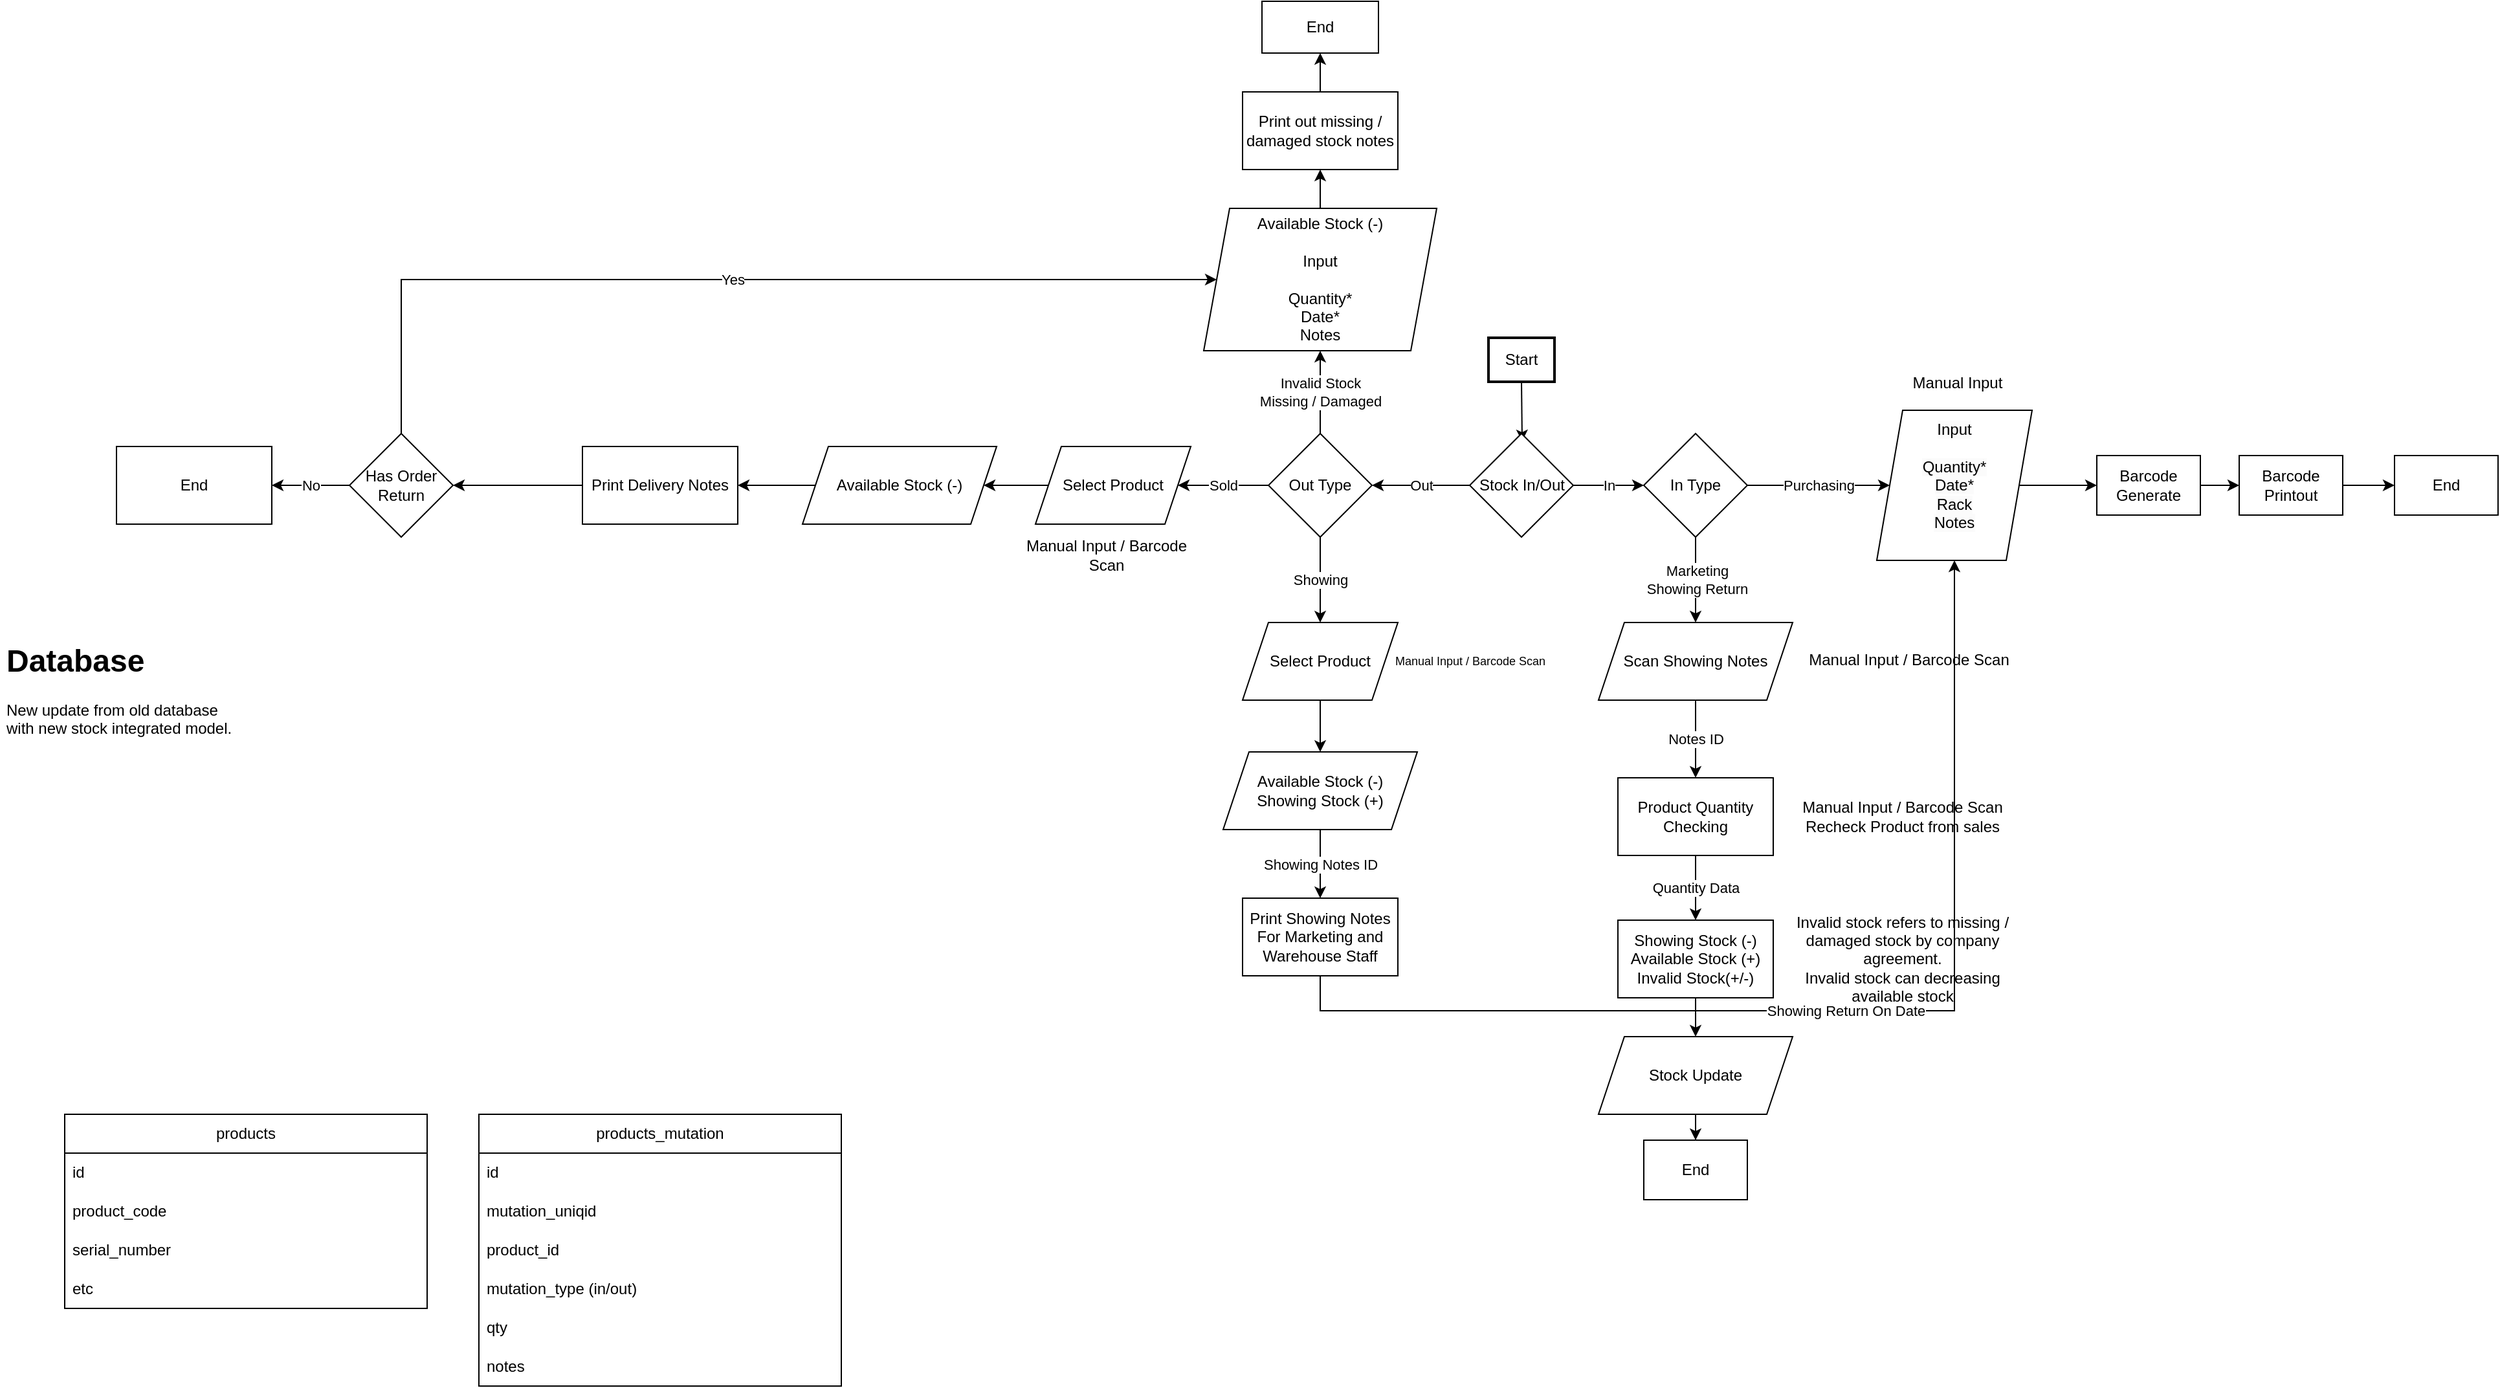 <mxfile version="23.1.6" type="github">
  <diagram name="Page-1" id="Dgui2ewjFFd2ueu6BchI">
    <mxGraphModel dx="1625" dy="1499" grid="1" gridSize="10" guides="1" tooltips="1" connect="1" arrows="1" fold="1" page="1" pageScale="1" pageWidth="850" pageHeight="1100" background="#FFFFFF" math="0" shadow="0">
      <root>
        <mxCell id="0" />
        <mxCell id="1" parent="0" />
        <mxCell id="I8S5nlit5bZTagVKDZSx-11" value="Start" style="whiteSpace=wrap;strokeWidth=2;" vertex="1" parent="1">
          <mxGeometry x="320" y="-70" width="51" height="34" as="geometry" />
        </mxCell>
        <mxCell id="I8S5nlit5bZTagVKDZSx-12" value="" style="endArrow=classic;html=1;rounded=0;exitX=0.5;exitY=1;exitDx=0;exitDy=0;" edge="1" parent="1" source="I8S5nlit5bZTagVKDZSx-11">
          <mxGeometry width="50" height="50" relative="1" as="geometry">
            <mxPoint x="320" y="80" as="sourcePoint" />
            <mxPoint x="346" y="10" as="targetPoint" />
          </mxGeometry>
        </mxCell>
        <mxCell id="I8S5nlit5bZTagVKDZSx-45" value="Out" style="edgeStyle=orthogonalEdgeStyle;rounded=0;orthogonalLoop=1;jettySize=auto;html=1;" edge="1" parent="1" source="I8S5nlit5bZTagVKDZSx-14" target="I8S5nlit5bZTagVKDZSx-44">
          <mxGeometry relative="1" as="geometry" />
        </mxCell>
        <mxCell id="I8S5nlit5bZTagVKDZSx-14" value="Stock In/Out" style="rhombus;whiteSpace=wrap;html=1;" vertex="1" parent="1">
          <mxGeometry x="305.5" y="4" width="80" height="80" as="geometry" />
        </mxCell>
        <mxCell id="I8S5nlit5bZTagVKDZSx-15" value="In" style="endArrow=classic;html=1;rounded=0;exitX=1;exitY=0.5;exitDx=0;exitDy=0;" edge="1" parent="1" source="I8S5nlit5bZTagVKDZSx-14">
          <mxGeometry width="50" height="50" relative="1" as="geometry">
            <mxPoint x="480" y="70" as="sourcePoint" />
            <mxPoint x="440" y="44" as="targetPoint" />
          </mxGeometry>
        </mxCell>
        <mxCell id="I8S5nlit5bZTagVKDZSx-21" value="Marketing &lt;br&gt;Showing Return" style="edgeStyle=orthogonalEdgeStyle;rounded=0;orthogonalLoop=1;jettySize=auto;html=1;" edge="1" parent="1" source="I8S5nlit5bZTagVKDZSx-17">
          <mxGeometry relative="1" as="geometry">
            <mxPoint x="480" y="150" as="targetPoint" />
          </mxGeometry>
        </mxCell>
        <mxCell id="I8S5nlit5bZTagVKDZSx-23" value="Purchasing" style="edgeStyle=orthogonalEdgeStyle;rounded=0;orthogonalLoop=1;jettySize=auto;html=1;entryX=0;entryY=0.5;entryDx=0;entryDy=0;" edge="1" parent="1" source="I8S5nlit5bZTagVKDZSx-17" target="I8S5nlit5bZTagVKDZSx-52">
          <mxGeometry relative="1" as="geometry">
            <mxPoint x="630" y="44" as="targetPoint" />
          </mxGeometry>
        </mxCell>
        <mxCell id="I8S5nlit5bZTagVKDZSx-17" value="In Type" style="rhombus;whiteSpace=wrap;html=1;" vertex="1" parent="1">
          <mxGeometry x="440" y="4" width="80" height="80" as="geometry" />
        </mxCell>
        <mxCell id="I8S5nlit5bZTagVKDZSx-31" value="End" style="rounded=0;whiteSpace=wrap;html=1;" vertex="1" parent="1">
          <mxGeometry x="1020" y="21" width="80" height="46" as="geometry" />
        </mxCell>
        <mxCell id="I8S5nlit5bZTagVKDZSx-34" value="Notes ID" style="edgeStyle=orthogonalEdgeStyle;rounded=0;orthogonalLoop=1;jettySize=auto;html=1;" edge="1" parent="1" source="I8S5nlit5bZTagVKDZSx-32" target="I8S5nlit5bZTagVKDZSx-33">
          <mxGeometry relative="1" as="geometry" />
        </mxCell>
        <mxCell id="I8S5nlit5bZTagVKDZSx-32" value="Scan Showing Notes" style="shape=parallelogram;perimeter=parallelogramPerimeter;whiteSpace=wrap;html=1;fixedSize=1;" vertex="1" parent="1">
          <mxGeometry x="405" y="150" width="150" height="60" as="geometry" />
        </mxCell>
        <mxCell id="I8S5nlit5bZTagVKDZSx-37" value="Quantity Data" style="edgeStyle=orthogonalEdgeStyle;rounded=0;orthogonalLoop=1;jettySize=auto;html=1;" edge="1" parent="1" source="I8S5nlit5bZTagVKDZSx-33" target="I8S5nlit5bZTagVKDZSx-36">
          <mxGeometry relative="1" as="geometry" />
        </mxCell>
        <mxCell id="I8S5nlit5bZTagVKDZSx-33" value="Product Quantity Checking" style="whiteSpace=wrap;html=1;" vertex="1" parent="1">
          <mxGeometry x="420" y="270" width="120" height="60" as="geometry" />
        </mxCell>
        <mxCell id="I8S5nlit5bZTagVKDZSx-41" value="" style="edgeStyle=orthogonalEdgeStyle;rounded=0;orthogonalLoop=1;jettySize=auto;html=1;" edge="1" parent="1" source="I8S5nlit5bZTagVKDZSx-36" target="I8S5nlit5bZTagVKDZSx-40">
          <mxGeometry relative="1" as="geometry" />
        </mxCell>
        <mxCell id="I8S5nlit5bZTagVKDZSx-36" value="Showing Stock (-)&lt;br&gt;Available Stock (+)&lt;br&gt;Invalid Stock(+/-)" style="whiteSpace=wrap;html=1;" vertex="1" parent="1">
          <mxGeometry x="420" y="380" width="120" height="60" as="geometry" />
        </mxCell>
        <mxCell id="I8S5nlit5bZTagVKDZSx-43" value="" style="edgeStyle=orthogonalEdgeStyle;rounded=0;orthogonalLoop=1;jettySize=auto;html=1;" edge="1" parent="1" source="I8S5nlit5bZTagVKDZSx-40" target="I8S5nlit5bZTagVKDZSx-42">
          <mxGeometry relative="1" as="geometry" />
        </mxCell>
        <mxCell id="I8S5nlit5bZTagVKDZSx-40" value="Stock Update" style="shape=parallelogram;perimeter=parallelogramPerimeter;whiteSpace=wrap;html=1;fixedSize=1;" vertex="1" parent="1">
          <mxGeometry x="405" y="470" width="150" height="60" as="geometry" />
        </mxCell>
        <mxCell id="I8S5nlit5bZTagVKDZSx-42" value="End" style="rounded=0;whiteSpace=wrap;html=1;" vertex="1" parent="1">
          <mxGeometry x="440" y="550" width="80" height="46" as="geometry" />
        </mxCell>
        <mxCell id="I8S5nlit5bZTagVKDZSx-47" value="Showing" style="edgeStyle=orthogonalEdgeStyle;rounded=0;orthogonalLoop=1;jettySize=auto;html=1;" edge="1" parent="1" source="I8S5nlit5bZTagVKDZSx-44" target="I8S5nlit5bZTagVKDZSx-64">
          <mxGeometry relative="1" as="geometry">
            <mxPoint x="190" y="160" as="targetPoint" />
          </mxGeometry>
        </mxCell>
        <mxCell id="I8S5nlit5bZTagVKDZSx-49" value="Sold" style="edgeStyle=orthogonalEdgeStyle;rounded=0;orthogonalLoop=1;jettySize=auto;html=1;" edge="1" parent="1" source="I8S5nlit5bZTagVKDZSx-44" target="I8S5nlit5bZTagVKDZSx-72">
          <mxGeometry relative="1" as="geometry">
            <mxPoint x="70" y="44" as="targetPoint" />
          </mxGeometry>
        </mxCell>
        <mxCell id="I8S5nlit5bZTagVKDZSx-51" value="Invalid Stock&lt;br&gt;Missing / Damaged" style="edgeStyle=orthogonalEdgeStyle;rounded=0;orthogonalLoop=1;jettySize=auto;html=1;entryX=0.5;entryY=1;entryDx=0;entryDy=0;" edge="1" parent="1" source="I8S5nlit5bZTagVKDZSx-44" target="I8S5nlit5bZTagVKDZSx-56">
          <mxGeometry relative="1" as="geometry">
            <mxPoint x="190" y="-86" as="targetPoint" />
          </mxGeometry>
        </mxCell>
        <mxCell id="I8S5nlit5bZTagVKDZSx-44" value="Out Type" style="rhombus;whiteSpace=wrap;html=1;" vertex="1" parent="1">
          <mxGeometry x="150" y="4" width="80" height="80" as="geometry" />
        </mxCell>
        <mxCell id="I8S5nlit5bZTagVKDZSx-52" value="&#xa;&lt;span style=&quot;color: rgb(0, 0, 0); font-family: Helvetica; font-size: 12px; font-style: normal; font-variant-ligatures: normal; font-variant-caps: normal; font-weight: 400; letter-spacing: normal; orphans: 2; text-align: center; text-indent: 0px; text-transform: none; widows: 2; word-spacing: 0px; -webkit-text-stroke-width: 0px; background-color: rgb(251, 251, 251); text-decoration-thickness: initial; text-decoration-style: initial; text-decoration-color: initial; float: none; display: inline !important;&quot;&gt;Input&lt;/span&gt;&lt;br style=&quot;border-color: var(--border-color); color: rgb(0, 0, 0); font-family: Helvetica; font-size: 12px; font-style: normal; font-variant-ligatures: normal; font-variant-caps: normal; font-weight: 400; letter-spacing: normal; orphans: 2; text-align: center; text-indent: 0px; text-transform: none; widows: 2; word-spacing: 0px; -webkit-text-stroke-width: 0px; background-color: rgb(251, 251, 251); text-decoration-thickness: initial; text-decoration-style: initial; text-decoration-color: initial;&quot;&gt;&lt;br style=&quot;border-color: var(--border-color); color: rgb(0, 0, 0); font-family: Helvetica; font-size: 12px; font-style: normal; font-variant-ligatures: normal; font-variant-caps: normal; font-weight: 400; letter-spacing: normal; orphans: 2; text-align: center; text-indent: 0px; text-transform: none; widows: 2; word-spacing: 0px; -webkit-text-stroke-width: 0px; background-color: rgb(251, 251, 251); text-decoration-thickness: initial; text-decoration-style: initial; text-decoration-color: initial;&quot;&gt;&lt;span style=&quot;color: rgb(0, 0, 0); font-family: Helvetica; font-size: 12px; font-style: normal; font-variant-ligatures: normal; font-variant-caps: normal; font-weight: 400; letter-spacing: normal; orphans: 2; text-align: center; text-indent: 0px; text-transform: none; widows: 2; word-spacing: 0px; -webkit-text-stroke-width: 0px; background-color: rgb(251, 251, 251); text-decoration-thickness: initial; text-decoration-style: initial; text-decoration-color: initial; float: none; display: inline !important;&quot;&gt;Quantity*&lt;/span&gt;&lt;br style=&quot;border-color: var(--border-color); color: rgb(0, 0, 0); font-family: Helvetica; font-size: 12px; font-style: normal; font-variant-ligatures: normal; font-variant-caps: normal; font-weight: 400; letter-spacing: normal; orphans: 2; text-align: center; text-indent: 0px; text-transform: none; widows: 2; word-spacing: 0px; -webkit-text-stroke-width: 0px; background-color: rgb(251, 251, 251); text-decoration-thickness: initial; text-decoration-style: initial; text-decoration-color: initial;&quot;&gt;&lt;span style=&quot;color: rgb(0, 0, 0); font-family: Helvetica; font-size: 12px; font-style: normal; font-variant-ligatures: normal; font-variant-caps: normal; font-weight: 400; letter-spacing: normal; orphans: 2; text-align: center; text-indent: 0px; text-transform: none; widows: 2; word-spacing: 0px; -webkit-text-stroke-width: 0px; background-color: rgb(251, 251, 251); text-decoration-thickness: initial; text-decoration-style: initial; text-decoration-color: initial; float: none; display: inline !important;&quot;&gt;Date*&lt;/span&gt;&lt;br style=&quot;border-color: var(--border-color); color: rgb(0, 0, 0); font-family: Helvetica; font-size: 12px; font-style: normal; font-variant-ligatures: normal; font-variant-caps: normal; font-weight: 400; letter-spacing: normal; orphans: 2; text-align: center; text-indent: 0px; text-transform: none; widows: 2; word-spacing: 0px; -webkit-text-stroke-width: 0px; background-color: rgb(251, 251, 251); text-decoration-thickness: initial; text-decoration-style: initial; text-decoration-color: initial;&quot;&gt;&lt;span style=&quot;color: rgb(0, 0, 0); font-family: Helvetica; font-size: 12px; font-style: normal; font-variant-ligatures: normal; font-variant-caps: normal; font-weight: 400; letter-spacing: normal; orphans: 2; text-align: center; text-indent: 0px; text-transform: none; widows: 2; word-spacing: 0px; -webkit-text-stroke-width: 0px; background-color: rgb(251, 251, 251); text-decoration-thickness: initial; text-decoration-style: initial; text-decoration-color: initial; float: none; display: inline !important;&quot;&gt;Rack&lt;/span&gt;&lt;br style=&quot;border-color: var(--border-color); color: rgb(0, 0, 0); font-family: Helvetica; font-size: 12px; font-style: normal; font-variant-ligatures: normal; font-variant-caps: normal; font-weight: 400; letter-spacing: normal; orphans: 2; text-align: center; text-indent: 0px; text-transform: none; widows: 2; word-spacing: 0px; -webkit-text-stroke-width: 0px; background-color: rgb(251, 251, 251); text-decoration-thickness: initial; text-decoration-style: initial; text-decoration-color: initial;&quot;&gt;&lt;span style=&quot;color: rgb(0, 0, 0); font-family: Helvetica; font-size: 12px; font-style: normal; font-variant-ligatures: normal; font-variant-caps: normal; font-weight: 400; letter-spacing: normal; orphans: 2; text-align: center; text-indent: 0px; text-transform: none; widows: 2; word-spacing: 0px; -webkit-text-stroke-width: 0px; background-color: rgb(251, 251, 251); text-decoration-thickness: initial; text-decoration-style: initial; text-decoration-color: initial; float: none; display: inline !important;&quot;&gt;Notes&lt;/span&gt;&#xa;&#xa;" style="shape=parallelogram;perimeter=parallelogramPerimeter;whiteSpace=wrap;html=1;fixedSize=1;" vertex="1" parent="1">
          <mxGeometry x="620" y="-14" width="120" height="116" as="geometry" />
        </mxCell>
        <mxCell id="I8S5nlit5bZTagVKDZSx-53" value="Manual Input" style="text;html=1;align=center;verticalAlign=middle;whiteSpace=wrap;rounded=0;" vertex="1" parent="1">
          <mxGeometry x="625" y="-50" width="115" height="30" as="geometry" />
        </mxCell>
        <mxCell id="I8S5nlit5bZTagVKDZSx-54" value="Invalid stock refers to missing / damaged stock by company agreement.&lt;br&gt;Invalid stock can decreasing available stock" style="text;html=1;align=center;verticalAlign=middle;whiteSpace=wrap;rounded=0;" vertex="1" parent="1">
          <mxGeometry x="555" y="356.5" width="170" height="107" as="geometry" />
        </mxCell>
        <mxCell id="I8S5nlit5bZTagVKDZSx-55" value="Manual Input / Barcode Scan" style="text;html=1;align=center;verticalAlign=middle;whiteSpace=wrap;rounded=0;" vertex="1" parent="1">
          <mxGeometry x="560" y="164" width="170" height="30" as="geometry" />
        </mxCell>
        <mxCell id="I8S5nlit5bZTagVKDZSx-59" value="" style="edgeStyle=orthogonalEdgeStyle;rounded=0;orthogonalLoop=1;jettySize=auto;html=1;" edge="1" parent="1" source="I8S5nlit5bZTagVKDZSx-56" target="I8S5nlit5bZTagVKDZSx-58">
          <mxGeometry relative="1" as="geometry" />
        </mxCell>
        <mxCell id="I8S5nlit5bZTagVKDZSx-56" value="Available Stock (-)&lt;br&gt;&lt;br&gt;Input&lt;br&gt;&lt;br&gt;Quantity*&lt;br&gt;Date*&lt;br&gt;Notes" style="shape=parallelogram;perimeter=parallelogramPerimeter;whiteSpace=wrap;html=1;fixedSize=1;" vertex="1" parent="1">
          <mxGeometry x="100" y="-170" width="180" height="110" as="geometry" />
        </mxCell>
        <mxCell id="I8S5nlit5bZTagVKDZSx-61" value="" style="edgeStyle=orthogonalEdgeStyle;rounded=0;orthogonalLoop=1;jettySize=auto;html=1;" edge="1" parent="1" source="I8S5nlit5bZTagVKDZSx-58" target="I8S5nlit5bZTagVKDZSx-60">
          <mxGeometry relative="1" as="geometry" />
        </mxCell>
        <mxCell id="I8S5nlit5bZTagVKDZSx-58" value="Print out missing / damaged stock notes" style="whiteSpace=wrap;html=1;" vertex="1" parent="1">
          <mxGeometry x="130" y="-260" width="120" height="60" as="geometry" />
        </mxCell>
        <mxCell id="I8S5nlit5bZTagVKDZSx-60" value="End" style="whiteSpace=wrap;html=1;" vertex="1" parent="1">
          <mxGeometry x="145" y="-330" width="90" height="40" as="geometry" />
        </mxCell>
        <mxCell id="I8S5nlit5bZTagVKDZSx-63" value="Manual Input / Barcode Scan&lt;br&gt;Recheck Product from sales" style="text;html=1;align=center;verticalAlign=middle;whiteSpace=wrap;rounded=0;" vertex="1" parent="1">
          <mxGeometry x="555" y="285" width="170" height="30" as="geometry" />
        </mxCell>
        <mxCell id="I8S5nlit5bZTagVKDZSx-67" value="" style="edgeStyle=orthogonalEdgeStyle;rounded=0;orthogonalLoop=1;jettySize=auto;html=1;" edge="1" parent="1" source="I8S5nlit5bZTagVKDZSx-64" target="I8S5nlit5bZTagVKDZSx-66">
          <mxGeometry relative="1" as="geometry" />
        </mxCell>
        <mxCell id="I8S5nlit5bZTagVKDZSx-64" value="Select Product" style="shape=parallelogram;perimeter=parallelogramPerimeter;whiteSpace=wrap;html=1;fixedSize=1;" vertex="1" parent="1">
          <mxGeometry x="130" y="150" width="120" height="60" as="geometry" />
        </mxCell>
        <mxCell id="I8S5nlit5bZTagVKDZSx-65" value="Manual Input / Barcode Scan" style="text;html=1;align=center;verticalAlign=middle;whiteSpace=wrap;rounded=0;fontSize=9;" vertex="1" parent="1">
          <mxGeometry x="241" y="172.5" width="130" height="15" as="geometry" />
        </mxCell>
        <mxCell id="I8S5nlit5bZTagVKDZSx-70" value="Showing Notes ID" style="edgeStyle=orthogonalEdgeStyle;rounded=0;orthogonalLoop=1;jettySize=auto;html=1;" edge="1" parent="1" source="I8S5nlit5bZTagVKDZSx-66" target="I8S5nlit5bZTagVKDZSx-69">
          <mxGeometry relative="1" as="geometry" />
        </mxCell>
        <mxCell id="I8S5nlit5bZTagVKDZSx-66" value="Available Stock (-)&lt;br&gt;Showing Stock (+)" style="shape=parallelogram;perimeter=parallelogramPerimeter;whiteSpace=wrap;html=1;fixedSize=1;" vertex="1" parent="1">
          <mxGeometry x="115" y="250" width="150" height="60" as="geometry" />
        </mxCell>
        <mxCell id="I8S5nlit5bZTagVKDZSx-69" value="Print Showing Notes&lt;br&gt;For Marketing and Warehouse Staff" style="whiteSpace=wrap;html=1;" vertex="1" parent="1">
          <mxGeometry x="130" y="363" width="120" height="60" as="geometry" />
        </mxCell>
        <mxCell id="I8S5nlit5bZTagVKDZSx-71" value="Showing Return On Date" style="endArrow=classic;html=1;rounded=0;exitX=0.5;exitY=1;exitDx=0;exitDy=0;entryX=0.5;entryY=1;entryDx=0;entryDy=0;" edge="1" parent="1" source="I8S5nlit5bZTagVKDZSx-69" target="I8S5nlit5bZTagVKDZSx-52">
          <mxGeometry width="50" height="50" relative="1" as="geometry">
            <mxPoint x="180" y="450" as="sourcePoint" />
            <mxPoint x="680" y="110" as="targetPoint" />
            <Array as="points">
              <mxPoint x="190" y="450" />
              <mxPoint x="680" y="450" />
            </Array>
          </mxGeometry>
        </mxCell>
        <mxCell id="I8S5nlit5bZTagVKDZSx-75" value="" style="edgeStyle=orthogonalEdgeStyle;rounded=0;orthogonalLoop=1;jettySize=auto;html=1;" edge="1" parent="1" source="I8S5nlit5bZTagVKDZSx-72" target="I8S5nlit5bZTagVKDZSx-74">
          <mxGeometry relative="1" as="geometry" />
        </mxCell>
        <mxCell id="I8S5nlit5bZTagVKDZSx-72" value="Select Product" style="shape=parallelogram;perimeter=parallelogramPerimeter;whiteSpace=wrap;html=1;fixedSize=1;" vertex="1" parent="1">
          <mxGeometry x="-30" y="14" width="120" height="60" as="geometry" />
        </mxCell>
        <mxCell id="I8S5nlit5bZTagVKDZSx-73" value="Manual Input / Barcode Scan" style="text;html=1;align=center;verticalAlign=middle;whiteSpace=wrap;rounded=0;fontSize=12;" vertex="1" parent="1">
          <mxGeometry x="-40" y="90" width="130" height="15" as="geometry" />
        </mxCell>
        <mxCell id="I8S5nlit5bZTagVKDZSx-77" value="" style="edgeStyle=orthogonalEdgeStyle;rounded=0;orthogonalLoop=1;jettySize=auto;html=1;" edge="1" parent="1" source="I8S5nlit5bZTagVKDZSx-74" target="I8S5nlit5bZTagVKDZSx-76">
          <mxGeometry relative="1" as="geometry" />
        </mxCell>
        <mxCell id="I8S5nlit5bZTagVKDZSx-74" value="Available Stock (-)" style="shape=parallelogram;perimeter=parallelogramPerimeter;whiteSpace=wrap;html=1;fixedSize=1;" vertex="1" parent="1">
          <mxGeometry x="-210" y="14" width="150" height="60" as="geometry" />
        </mxCell>
        <mxCell id="I8S5nlit5bZTagVKDZSx-87" value="" style="edgeStyle=orthogonalEdgeStyle;rounded=0;orthogonalLoop=1;jettySize=auto;html=1;" edge="1" parent="1" source="I8S5nlit5bZTagVKDZSx-76" target="I8S5nlit5bZTagVKDZSx-86">
          <mxGeometry relative="1" as="geometry" />
        </mxCell>
        <mxCell id="I8S5nlit5bZTagVKDZSx-76" value="Print Delivery Notes" style="whiteSpace=wrap;html=1;" vertex="1" parent="1">
          <mxGeometry x="-380" y="14" width="120" height="60" as="geometry" />
        </mxCell>
        <mxCell id="I8S5nlit5bZTagVKDZSx-82" value="" style="edgeStyle=orthogonalEdgeStyle;rounded=0;orthogonalLoop=1;jettySize=auto;html=1;exitX=1;exitY=0.5;exitDx=0;exitDy=0;" edge="1" parent="1" source="I8S5nlit5bZTagVKDZSx-52" target="I8S5nlit5bZTagVKDZSx-81">
          <mxGeometry relative="1" as="geometry">
            <mxPoint x="730" y="44" as="sourcePoint" />
            <mxPoint x="830" y="44.0" as="targetPoint" />
          </mxGeometry>
        </mxCell>
        <mxCell id="I8S5nlit5bZTagVKDZSx-84" value="" style="edgeStyle=orthogonalEdgeStyle;rounded=0;orthogonalLoop=1;jettySize=auto;html=1;" edge="1" parent="1" source="I8S5nlit5bZTagVKDZSx-81" target="I8S5nlit5bZTagVKDZSx-83">
          <mxGeometry relative="1" as="geometry" />
        </mxCell>
        <mxCell id="I8S5nlit5bZTagVKDZSx-81" value="Barcode Generate" style="rounded=0;whiteSpace=wrap;html=1;" vertex="1" parent="1">
          <mxGeometry x="790" y="21" width="80" height="46" as="geometry" />
        </mxCell>
        <mxCell id="I8S5nlit5bZTagVKDZSx-85" value="" style="edgeStyle=orthogonalEdgeStyle;rounded=0;orthogonalLoop=1;jettySize=auto;html=1;" edge="1" parent="1" source="I8S5nlit5bZTagVKDZSx-83" target="I8S5nlit5bZTagVKDZSx-31">
          <mxGeometry relative="1" as="geometry" />
        </mxCell>
        <mxCell id="I8S5nlit5bZTagVKDZSx-83" value="Barcode Printout" style="rounded=0;whiteSpace=wrap;html=1;" vertex="1" parent="1">
          <mxGeometry x="900" y="21" width="80" height="46" as="geometry" />
        </mxCell>
        <mxCell id="I8S5nlit5bZTagVKDZSx-89" value="Yes" style="edgeStyle=orthogonalEdgeStyle;rounded=0;orthogonalLoop=1;jettySize=auto;html=1;entryX=0;entryY=0.5;entryDx=0;entryDy=0;" edge="1" parent="1" source="I8S5nlit5bZTagVKDZSx-86" target="I8S5nlit5bZTagVKDZSx-56">
          <mxGeometry relative="1" as="geometry">
            <mxPoint x="-520" y="-70" as="targetPoint" />
            <Array as="points">
              <mxPoint x="-520" y="-115" />
            </Array>
          </mxGeometry>
        </mxCell>
        <mxCell id="I8S5nlit5bZTagVKDZSx-91" value="No" style="edgeStyle=orthogonalEdgeStyle;rounded=0;orthogonalLoop=1;jettySize=auto;html=1;" edge="1" parent="1" source="I8S5nlit5bZTagVKDZSx-86" target="I8S5nlit5bZTagVKDZSx-90">
          <mxGeometry relative="1" as="geometry" />
        </mxCell>
        <mxCell id="I8S5nlit5bZTagVKDZSx-86" value="Has Order Return" style="rhombus;whiteSpace=wrap;html=1;" vertex="1" parent="1">
          <mxGeometry x="-560" y="4" width="80" height="80" as="geometry" />
        </mxCell>
        <mxCell id="I8S5nlit5bZTagVKDZSx-90" value="End" style="whiteSpace=wrap;html=1;" vertex="1" parent="1">
          <mxGeometry x="-740" y="14" width="120" height="60" as="geometry" />
        </mxCell>
        <mxCell id="I8S5nlit5bZTagVKDZSx-92" value="&lt;h1&gt;Database&lt;/h1&gt;&lt;p&gt;New update from old database with new stock integrated model.&lt;/p&gt;" style="text;html=1;spacing=5;spacingTop=-20;whiteSpace=wrap;overflow=hidden;rounded=0;" vertex="1" parent="1">
          <mxGeometry x="-830" y="160" width="190" height="120" as="geometry" />
        </mxCell>
        <mxCell id="I8S5nlit5bZTagVKDZSx-93" value="products" style="swimlane;fontStyle=0;childLayout=stackLayout;horizontal=1;startSize=30;horizontalStack=0;resizeParent=1;resizeParentMax=0;resizeLast=0;collapsible=1;marginBottom=0;whiteSpace=wrap;html=1;" vertex="1" parent="1">
          <mxGeometry x="-780" y="530" width="280" height="150" as="geometry" />
        </mxCell>
        <mxCell id="I8S5nlit5bZTagVKDZSx-94" value="id" style="text;strokeColor=none;fillColor=none;align=left;verticalAlign=middle;spacingLeft=4;spacingRight=4;overflow=hidden;points=[[0,0.5],[1,0.5]];portConstraint=eastwest;rotatable=0;whiteSpace=wrap;html=1;" vertex="1" parent="I8S5nlit5bZTagVKDZSx-93">
          <mxGeometry y="30" width="280" height="30" as="geometry" />
        </mxCell>
        <mxCell id="I8S5nlit5bZTagVKDZSx-95" value="product_code" style="text;strokeColor=none;fillColor=none;align=left;verticalAlign=middle;spacingLeft=4;spacingRight=4;overflow=hidden;points=[[0,0.5],[1,0.5]];portConstraint=eastwest;rotatable=0;whiteSpace=wrap;html=1;" vertex="1" parent="I8S5nlit5bZTagVKDZSx-93">
          <mxGeometry y="60" width="280" height="30" as="geometry" />
        </mxCell>
        <mxCell id="I8S5nlit5bZTagVKDZSx-98" value="serial_number" style="text;strokeColor=none;fillColor=none;align=left;verticalAlign=middle;spacingLeft=4;spacingRight=4;overflow=hidden;points=[[0,0.5],[1,0.5]];portConstraint=eastwest;rotatable=0;whiteSpace=wrap;html=1;" vertex="1" parent="I8S5nlit5bZTagVKDZSx-93">
          <mxGeometry y="90" width="280" height="30" as="geometry" />
        </mxCell>
        <mxCell id="I8S5nlit5bZTagVKDZSx-96" value="etc" style="text;strokeColor=none;fillColor=none;align=left;verticalAlign=middle;spacingLeft=4;spacingRight=4;overflow=hidden;points=[[0,0.5],[1,0.5]];portConstraint=eastwest;rotatable=0;whiteSpace=wrap;html=1;" vertex="1" parent="I8S5nlit5bZTagVKDZSx-93">
          <mxGeometry y="120" width="280" height="30" as="geometry" />
        </mxCell>
        <mxCell id="I8S5nlit5bZTagVKDZSx-102" value="products_mutation" style="swimlane;fontStyle=0;childLayout=stackLayout;horizontal=1;startSize=30;horizontalStack=0;resizeParent=1;resizeParentMax=0;resizeLast=0;collapsible=1;marginBottom=0;whiteSpace=wrap;html=1;" vertex="1" parent="1">
          <mxGeometry x="-460" y="530" width="280" height="210" as="geometry" />
        </mxCell>
        <mxCell id="I8S5nlit5bZTagVKDZSx-103" value="id" style="text;strokeColor=none;fillColor=none;align=left;verticalAlign=middle;spacingLeft=4;spacingRight=4;overflow=hidden;points=[[0,0.5],[1,0.5]];portConstraint=eastwest;rotatable=0;whiteSpace=wrap;html=1;" vertex="1" parent="I8S5nlit5bZTagVKDZSx-102">
          <mxGeometry y="30" width="280" height="30" as="geometry" />
        </mxCell>
        <mxCell id="I8S5nlit5bZTagVKDZSx-104" value="mutation_uniqid" style="text;strokeColor=none;fillColor=none;align=left;verticalAlign=middle;spacingLeft=4;spacingRight=4;overflow=hidden;points=[[0,0.5],[1,0.5]];portConstraint=eastwest;rotatable=0;whiteSpace=wrap;html=1;" vertex="1" parent="I8S5nlit5bZTagVKDZSx-102">
          <mxGeometry y="60" width="280" height="30" as="geometry" />
        </mxCell>
        <mxCell id="I8S5nlit5bZTagVKDZSx-107" value="product_id" style="text;strokeColor=none;fillColor=none;align=left;verticalAlign=middle;spacingLeft=4;spacingRight=4;overflow=hidden;points=[[0,0.5],[1,0.5]];portConstraint=eastwest;rotatable=0;whiteSpace=wrap;html=1;" vertex="1" parent="I8S5nlit5bZTagVKDZSx-102">
          <mxGeometry y="90" width="280" height="30" as="geometry" />
        </mxCell>
        <mxCell id="I8S5nlit5bZTagVKDZSx-105" value="mutation_type (in/out)" style="text;strokeColor=none;fillColor=none;align=left;verticalAlign=middle;spacingLeft=4;spacingRight=4;overflow=hidden;points=[[0,0.5],[1,0.5]];portConstraint=eastwest;rotatable=0;whiteSpace=wrap;html=1;" vertex="1" parent="I8S5nlit5bZTagVKDZSx-102">
          <mxGeometry y="120" width="280" height="30" as="geometry" />
        </mxCell>
        <mxCell id="I8S5nlit5bZTagVKDZSx-106" value="qty" style="text;strokeColor=none;fillColor=none;align=left;verticalAlign=middle;spacingLeft=4;spacingRight=4;overflow=hidden;points=[[0,0.5],[1,0.5]];portConstraint=eastwest;rotatable=0;whiteSpace=wrap;html=1;" vertex="1" parent="I8S5nlit5bZTagVKDZSx-102">
          <mxGeometry y="150" width="280" height="30" as="geometry" />
        </mxCell>
        <mxCell id="I8S5nlit5bZTagVKDZSx-108" value="notes" style="text;strokeColor=none;fillColor=none;align=left;verticalAlign=middle;spacingLeft=4;spacingRight=4;overflow=hidden;points=[[0,0.5],[1,0.5]];portConstraint=eastwest;rotatable=0;whiteSpace=wrap;html=1;" vertex="1" parent="I8S5nlit5bZTagVKDZSx-102">
          <mxGeometry y="180" width="280" height="30" as="geometry" />
        </mxCell>
      </root>
    </mxGraphModel>
  </diagram>
</mxfile>
